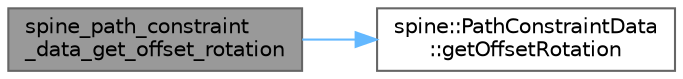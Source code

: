 digraph "spine_path_constraint_data_get_offset_rotation"
{
 // LATEX_PDF_SIZE
  bgcolor="transparent";
  edge [fontname=Helvetica,fontsize=10,labelfontname=Helvetica,labelfontsize=10];
  node [fontname=Helvetica,fontsize=10,shape=box,height=0.2,width=0.4];
  rankdir="LR";
  Node1 [id="Node000001",label="spine_path_constraint\l_data_get_offset_rotation",height=0.2,width=0.4,color="gray40", fillcolor="grey60", style="filled", fontcolor="black",tooltip=" "];
  Node1 -> Node2 [id="edge1_Node000001_Node000002",color="steelblue1",style="solid",tooltip=" "];
  Node2 [id="Node000002",label="spine::PathConstraintData\l::getOffsetRotation",height=0.2,width=0.4,color="grey40", fillcolor="white", style="filled",URL="$classspine_1_1_path_constraint_data.html#aea9a1d29bd7a8553455e118b83f16681",tooltip=" "];
}
